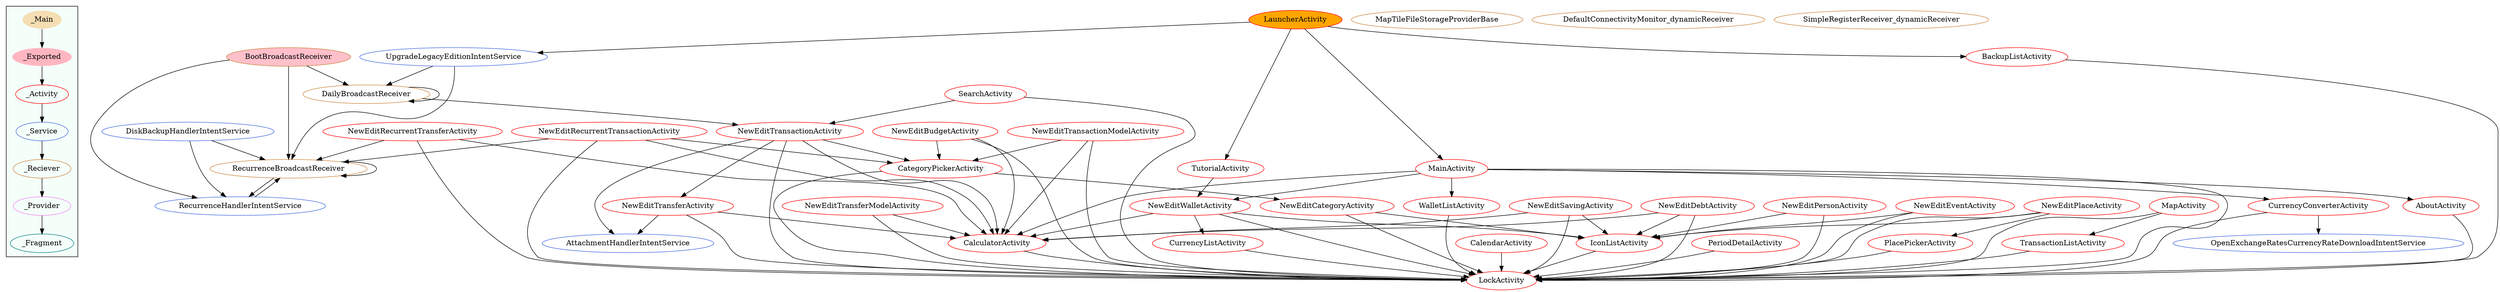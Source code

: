 digraph G {
subgraph cluster_legend{ 
bgcolor=mintcream;
_Activity[color = red];
_Service[color = royalblue];
_Provider[color = violet];
_Reciever[color = peru];
_Fragment[color = teal];
_Main[style=filled, fillcolor=wheat, color = mintcream];
_Exported[style=filled, fillcolor=lightpink, color = mintcream];
_Main -> _Exported -> _Activity -> _Service -> _Reciever -> _Provider -> _Fragment; 
}
PeriodDetailActivity[color = red];
NewEditTransactionModelActivity[color = red];
NewEditPlaceActivity[color = red];
PlacePickerActivity[color = red];
NewEditTransferActivity[color = red];
CurrencyConverterActivity[color = red];
AboutActivity[color = red];
NewEditBudgetActivity[color = red];
NewEditRecurrentTransactionActivity[color = red];
SearchActivity[color = red];
NewEditWalletActivity[color = red];
CalculatorActivity[color = red];
NewEditTransactionActivity[color = red];
CalendarActivity[color = red];
LauncherActivity[style=filled, fillcolor=orange, color = red];
BackupListActivity[color = red];
NewEditRecurrentTransferActivity[color = red];
NewEditPersonActivity[color = red];
CurrencyListActivity[color = red];
NewEditDebtActivity[color = red];
CategoryPickerActivity[color = red];
NewEditCategoryActivity[color = red];
TransactionListActivity[color = red];
LockActivity[color = red];
MapActivity[color = red];
MainActivity[color = red];
NewEditSavingActivity[color = red];
NewEditEventActivity[color = red];
NewEditTransferModelActivity[color = red];
IconListActivity[color = red];
WalletListActivity[color = red];
TutorialActivity[color = red];
DiskBackupHandlerIntentService[color = royalblue];
UpgradeLegacyEditionIntentService[color = royalblue];
RecurrenceHandlerIntentService[color = royalblue];
OpenExchangeRatesCurrencyRateDownloadIntentService[color = royalblue];
AttachmentHandlerIntentService[color = royalblue];
MapTileFileStorageProviderBase[color = peru];
RecurrenceBroadcastReceiver[color = peru];
DefaultConnectivityMonitor_dynamicReceiver[color = peru];
DailyBroadcastReceiver[color = peru];
BootBroadcastReceiver[style=filled, fillcolor=pink, color = peru];
SimpleRegisterReceiver_dynamicReceiver[color = peru];
PeriodDetailActivity->LockActivity;
DiskBackupHandlerIntentService->RecurrenceHandlerIntentService;
DiskBackupHandlerIntentService->RecurrenceBroadcastReceiver;
NewEditPlaceActivity->IconListActivity;
NewEditPlaceActivity->LockActivity;
NewEditPlaceActivity->PlacePickerActivity;
NewEditTransactionModelActivity->CalculatorActivity;
NewEditTransactionModelActivity->LockActivity;
NewEditTransactionModelActivity->CategoryPickerActivity;
NewEditTransferActivity->CalculatorActivity;
NewEditTransferActivity->AttachmentHandlerIntentService;
NewEditTransferActivity->LockActivity;
PlacePickerActivity->LockActivity;
CurrencyConverterActivity->OpenExchangeRatesCurrencyRateDownloadIntentService;
CurrencyConverterActivity->LockActivity;
AboutActivity->LockActivity;
SearchActivity->NewEditTransactionActivity;
SearchActivity->LockActivity;
NewEditBudgetActivity->CalculatorActivity;
NewEditBudgetActivity->LockActivity;
NewEditBudgetActivity->CategoryPickerActivity;
NewEditRecurrentTransactionActivity->LockActivity;
NewEditRecurrentTransactionActivity->CategoryPickerActivity;
NewEditRecurrentTransactionActivity->RecurrenceBroadcastReceiver;
NewEditRecurrentTransactionActivity->CalculatorActivity;
NewEditWalletActivity->LockActivity;
NewEditWalletActivity->CalculatorActivity;
NewEditWalletActivity->CurrencyListActivity;
NewEditWalletActivity->IconListActivity;
CalculatorActivity->LockActivity;
NewEditTransactionActivity->NewEditTransferActivity;
NewEditTransactionActivity->AttachmentHandlerIntentService;
NewEditTransactionActivity->LockActivity;
NewEditTransactionActivity->CategoryPickerActivity;
NewEditTransactionActivity->CalculatorActivity;
CalendarActivity->LockActivity;
LauncherActivity->MainActivity;
LauncherActivity->TutorialActivity;
LauncherActivity->UpgradeLegacyEditionIntentService;
LauncherActivity->BackupListActivity;
BackupListActivity->LockActivity;
NewEditRecurrentTransferActivity->CalculatorActivity;
NewEditRecurrentTransferActivity->LockActivity;
NewEditRecurrentTransferActivity->RecurrenceBroadcastReceiver;
NewEditPersonActivity->IconListActivity;
NewEditPersonActivity->LockActivity;
CurrencyListActivity->LockActivity;
NewEditDebtActivity->LockActivity;
NewEditDebtActivity->IconListActivity;
NewEditDebtActivity->CalculatorActivity;
RecurrenceHandlerIntentService->RecurrenceBroadcastReceiver;
CategoryPickerActivity->NewEditCategoryActivity;
CategoryPickerActivity->LockActivity;
DailyBroadcastReceiver->DailyBroadcastReceiver;
DailyBroadcastReceiver->NewEditTransactionActivity;
NewEditCategoryActivity->LockActivity;
NewEditCategoryActivity->IconListActivity;
BootBroadcastReceiver->RecurrenceBroadcastReceiver;
BootBroadcastReceiver->DailyBroadcastReceiver;
BootBroadcastReceiver->RecurrenceHandlerIntentService;
TransactionListActivity->LockActivity;
MapActivity->LockActivity;
MapActivity->TransactionListActivity;
RecurrenceBroadcastReceiver->RecurrenceBroadcastReceiver;
RecurrenceBroadcastReceiver->RecurrenceHandlerIntentService;
MainActivity->NewEditWalletActivity;
MainActivity->LockActivity;
MainActivity->CurrencyConverterActivity;
MainActivity->AboutActivity;
MainActivity->WalletListActivity;
MainActivity->CalculatorActivity;
NewEditSavingActivity->CalculatorActivity;
NewEditSavingActivity->LockActivity;
NewEditSavingActivity->IconListActivity;
NewEditEventActivity->LockActivity;
NewEditEventActivity->IconListActivity;
UpgradeLegacyEditionIntentService->DailyBroadcastReceiver;
UpgradeLegacyEditionIntentService->RecurrenceBroadcastReceiver;
NewEditTransferModelActivity->CalculatorActivity;
NewEditTransferModelActivity->LockActivity;
IconListActivity->LockActivity;
WalletListActivity->LockActivity;
TutorialActivity->NewEditWalletActivity;
}
